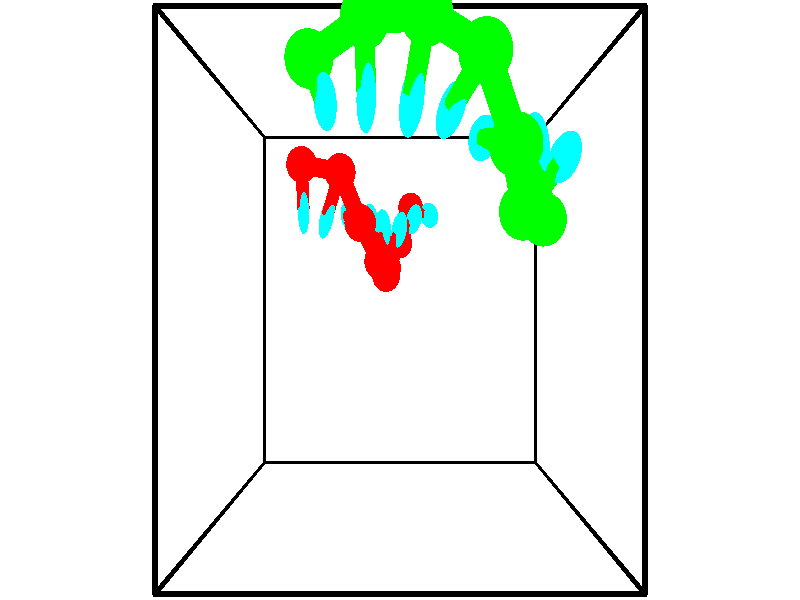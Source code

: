 // switches for output
#declare DRAW_BASES = 1; // possible values are 0, 1; only relevant for DNA ribbons
#declare DRAW_BASES_TYPE = 3; // possible values are 1, 2, 3; only relevant for DNA ribbons
#declare DRAW_FOG = 0; // set to 1 to enable fog

#include "colors.inc"

#include "transforms.inc"
background { rgb <1, 1, 1>}

#default {
   normal{
       ripples 0.25
       frequency 0.20
       turbulence 0.2
       lambda 5
   }
	finish {
		phong 0.1
		phong_size 40.
	}
}

// original window dimensions: 1024x640


// camera settings

camera {
	sky <-0, 1, 0>
	up <-0, 1, 0>
	right 1.6 * <1, 0, 0>
	location <2.5, 2.5, 11.1562>
	look_at <2.5, 2.5, 2.5>
	direction <0, 0, -8.6562>
	angle 67.0682
}


# declare cpy_camera_pos = <2.5, 2.5, 11.1562>;
# if (DRAW_FOG = 1)
fog {
	fog_type 2
	up vnormalize(cpy_camera_pos)
	color rgbt<1,1,1,0.3>
	distance 1e-5
	fog_alt 3e-3
	fog_offset 4
}
# end


// LIGHTS

# declare lum = 6;
global_settings {
	ambient_light rgb lum * <0.05, 0.05, 0.05>
	max_trace_level 15
}# declare cpy_direct_light_amount = 0.25;
light_source
{	1000 * <-1, -1, 1>,
	rgb lum * cpy_direct_light_amount
	parallel
}

light_source
{	1000 * <1, 1, -1>,
	rgb lum * cpy_direct_light_amount
	parallel
}

// strand 0

// nucleotide -1

// particle -1
sphere {
	<0.879778, 4.358716, 1.211871> 0.250000
	pigment { color rgbt <1,0,0,0> }
	no_shadow
}
cylinder {
	<0.912018, 3.970501, 1.302698>,  <0.931362, 3.737572, 1.357195>, 0.100000
	pigment { color rgbt <1,0,0,0> }
	no_shadow
}
cylinder {
	<0.912018, 3.970501, 1.302698>,  <0.879778, 4.358716, 1.211871>, 0.100000
	pigment { color rgbt <1,0,0,0> }
	no_shadow
}

// particle -1
sphere {
	<0.912018, 3.970501, 1.302698> 0.100000
	pigment { color rgbt <1,0,0,0> }
	no_shadow
}
sphere {
	0, 1
	scale<0.080000,0.200000,0.300000>
	matrix <0.931841, -0.007492, -0.362790,
		0.353802, 0.240833, 0.903783,
		0.080600, -0.970538, 0.227068,
		0.936198, 3.679340, 1.370819>
	pigment { color rgbt <0,1,1,0> }
	no_shadow
}
cylinder {
	<1.531597, 4.222316, 1.408304>,  <0.879778, 4.358716, 1.211871>, 0.130000
	pigment { color rgbt <1,0,0,0> }
	no_shadow
}

// nucleotide -1

// particle -1
sphere {
	<1.531597, 4.222316, 1.408304> 0.250000
	pigment { color rgbt <1,0,0,0> }
	no_shadow
}
cylinder {
	<1.387909, 3.883425, 1.251759>,  <1.301696, 3.680090, 1.157831>, 0.100000
	pigment { color rgbt <1,0,0,0> }
	no_shadow
}
cylinder {
	<1.387909, 3.883425, 1.251759>,  <1.531597, 4.222316, 1.408304>, 0.100000
	pigment { color rgbt <1,0,0,0> }
	no_shadow
}

// particle -1
sphere {
	<1.387909, 3.883425, 1.251759> 0.100000
	pigment { color rgbt <1,0,0,0> }
	no_shadow
}
sphere {
	0, 1
	scale<0.080000,0.200000,0.300000>
	matrix <0.842782, -0.114374, -0.525964,
		0.400849, -0.518772, 0.755113,
		-0.359220, -0.847228, -0.391364,
		1.280143, 3.629256, 1.134349>
	pigment { color rgbt <0,1,1,0> }
	no_shadow
}
cylinder {
	<1.867694, 3.521049, 1.551589>,  <1.531597, 4.222316, 1.408304>, 0.130000
	pigment { color rgbt <1,0,0,0> }
	no_shadow
}

// nucleotide -1

// particle -1
sphere {
	<1.867694, 3.521049, 1.551589> 0.250000
	pigment { color rgbt <1,0,0,0> }
	no_shadow
}
cylinder {
	<1.721142, 3.621170, 1.193123>,  <1.633210, 3.681242, 0.978043>, 0.100000
	pigment { color rgbt <1,0,0,0> }
	no_shadow
}
cylinder {
	<1.721142, 3.621170, 1.193123>,  <1.867694, 3.521049, 1.551589>, 0.100000
	pigment { color rgbt <1,0,0,0> }
	no_shadow
}

// particle -1
sphere {
	<1.721142, 3.621170, 1.193123> 0.100000
	pigment { color rgbt <1,0,0,0> }
	no_shadow
}
sphere {
	0, 1
	scale<0.080000,0.200000,0.300000>
	matrix <0.929942, 0.066223, -0.361694,
		-0.031186, -0.965900, -0.257029,
		-0.366382, 0.250302, -0.896166,
		1.611227, 3.696260, 0.924273>
	pigment { color rgbt <0,1,1,0> }
	no_shadow
}
cylinder {
	<2.149457, 3.043117, 0.981311>,  <1.867694, 3.521049, 1.551589>, 0.130000
	pigment { color rgbt <1,0,0,0> }
	no_shadow
}

// nucleotide -1

// particle -1
sphere {
	<2.149457, 3.043117, 0.981311> 0.250000
	pigment { color rgbt <1,0,0,0> }
	no_shadow
}
cylinder {
	<2.049324, 3.380226, 0.790705>,  <1.989245, 3.582492, 0.676341>, 0.100000
	pigment { color rgbt <1,0,0,0> }
	no_shadow
}
cylinder {
	<2.049324, 3.380226, 0.790705>,  <2.149457, 3.043117, 0.981311>, 0.100000
	pigment { color rgbt <1,0,0,0> }
	no_shadow
}

// particle -1
sphere {
	<2.049324, 3.380226, 0.790705> 0.100000
	pigment { color rgbt <1,0,0,0> }
	no_shadow
}
sphere {
	0, 1
	scale<0.080000,0.200000,0.300000>
	matrix <0.744681, -0.146918, -0.651049,
		-0.618696, -0.517830, -0.590819,
		-0.250331, 0.842773, -0.476516,
		1.974225, 3.633058, 0.647750>
	pigment { color rgbt <0,1,1,0> }
	no_shadow
}
cylinder {
	<2.251922, 2.869691, 0.373917>,  <2.149457, 3.043117, 0.981311>, 0.130000
	pigment { color rgbt <1,0,0,0> }
	no_shadow
}

// nucleotide -1

// particle -1
sphere {
	<2.251922, 2.869691, 0.373917> 0.250000
	pigment { color rgbt <1,0,0,0> }
	no_shadow
}
cylinder {
	<2.215534, 3.265522, 0.329262>,  <2.193702, 3.503020, 0.302469>, 0.100000
	pigment { color rgbt <1,0,0,0> }
	no_shadow
}
cylinder {
	<2.215534, 3.265522, 0.329262>,  <2.251922, 2.869691, 0.373917>, 0.100000
	pigment { color rgbt <1,0,0,0> }
	no_shadow
}

// particle -1
sphere {
	<2.215534, 3.265522, 0.329262> 0.100000
	pigment { color rgbt <1,0,0,0> }
	no_shadow
}
sphere {
	0, 1
	scale<0.080000,0.200000,0.300000>
	matrix <0.732903, -0.009369, -0.680269,
		-0.674224, -0.143703, -0.724411,
		-0.090970, 0.989576, -0.111637,
		2.188243, 3.562395, 0.295771>
	pigment { color rgbt <0,1,1,0> }
	no_shadow
}
cylinder {
	<2.268436, 3.004995, -0.399502>,  <2.251922, 2.869691, 0.373917>, 0.130000
	pigment { color rgbt <1,0,0,0> }
	no_shadow
}

// nucleotide -1

// particle -1
sphere {
	<2.268436, 3.004995, -0.399502> 0.250000
	pigment { color rgbt <1,0,0,0> }
	no_shadow
}
cylinder {
	<2.390049, 3.334833, -0.208670>,  <2.463017, 3.532736, -0.094170>, 0.100000
	pigment { color rgbt <1,0,0,0> }
	no_shadow
}
cylinder {
	<2.390049, 3.334833, -0.208670>,  <2.268436, 3.004995, -0.399502>, 0.100000
	pigment { color rgbt <1,0,0,0> }
	no_shadow
}

// particle -1
sphere {
	<2.390049, 3.334833, -0.208670> 0.100000
	pigment { color rgbt <1,0,0,0> }
	no_shadow
}
sphere {
	0, 1
	scale<0.080000,0.200000,0.300000>
	matrix <0.809157, 0.040798, -0.586174,
		-0.502821, 0.564250, -0.654823,
		0.304033, 0.824595, 0.477081,
		2.481259, 3.582212, -0.065545>
	pigment { color rgbt <0,1,1,0> }
	no_shadow
}
cylinder {
	<2.491213, 3.445392, -0.974439>,  <2.268436, 3.004995, -0.399502>, 0.130000
	pigment { color rgbt <1,0,0,0> }
	no_shadow
}

// nucleotide -1

// particle -1
sphere {
	<2.491213, 3.445392, -0.974439> 0.250000
	pigment { color rgbt <1,0,0,0> }
	no_shadow
}
cylinder {
	<2.646133, 3.640778, -0.661671>,  <2.739086, 3.758009, -0.474010>, 0.100000
	pigment { color rgbt <1,0,0,0> }
	no_shadow
}
cylinder {
	<2.646133, 3.640778, -0.661671>,  <2.491213, 3.445392, -0.974439>, 0.100000
	pigment { color rgbt <1,0,0,0> }
	no_shadow
}

// particle -1
sphere {
	<2.646133, 3.640778, -0.661671> 0.100000
	pigment { color rgbt <1,0,0,0> }
	no_shadow
}
sphere {
	0, 1
	scale<0.080000,0.200000,0.300000>
	matrix <0.866955, 0.095586, -0.489134,
		-0.313665, 0.867333, -0.386456,
		0.387302, 0.488464, 0.781921,
		2.762324, 3.787317, -0.427094>
	pigment { color rgbt <0,1,1,0> }
	no_shadow
}
cylinder {
	<2.716004, 4.080948, -1.216620>,  <2.491213, 3.445392, -0.974439>, 0.130000
	pigment { color rgbt <1,0,0,0> }
	no_shadow
}

// nucleotide -1

// particle -1
sphere {
	<2.716004, 4.080948, -1.216620> 0.250000
	pigment { color rgbt <1,0,0,0> }
	no_shadow
}
cylinder {
	<2.916153, 3.966278, -0.889832>,  <3.036242, 3.897476, -0.693758>, 0.100000
	pigment { color rgbt <1,0,0,0> }
	no_shadow
}
cylinder {
	<2.916153, 3.966278, -0.889832>,  <2.716004, 4.080948, -1.216620>, 0.100000
	pigment { color rgbt <1,0,0,0> }
	no_shadow
}

// particle -1
sphere {
	<2.916153, 3.966278, -0.889832> 0.100000
	pigment { color rgbt <1,0,0,0> }
	no_shadow
}
sphere {
	0, 1
	scale<0.080000,0.200000,0.300000>
	matrix <0.855610, 0.019314, -0.517261,
		0.132507, 0.957833, 0.254946,
		0.500373, -0.286675, 0.816972,
		3.066265, 3.880275, -0.644740>
	pigment { color rgbt <0,1,1,0> }
	no_shadow
}
// strand 1

// nucleotide -1

// particle -1
sphere {
	<4.160205, 3.510242, 3.634725> 0.250000
	pigment { color rgbt <0,1,0,0> }
	no_shadow
}
cylinder {
	<4.294449, 3.716713, 3.949921>,  <4.374995, 3.840596, 4.139038>, 0.100000
	pigment { color rgbt <0,1,0,0> }
	no_shadow
}
cylinder {
	<4.294449, 3.716713, 3.949921>,  <4.160205, 3.510242, 3.634725>, 0.100000
	pigment { color rgbt <0,1,0,0> }
	no_shadow
}

// particle -1
sphere {
	<4.294449, 3.716713, 3.949921> 0.100000
	pigment { color rgbt <0,1,0,0> }
	no_shadow
}
sphere {
	0, 1
	scale<0.080000,0.200000,0.300000>
	matrix <-0.861033, -0.171201, 0.478866,
		0.382085, -0.839196, 0.386990,
		0.335610, 0.516179, 0.787988,
		4.395132, 3.871567, 4.186317>
	pigment { color rgbt <0,1,1,0> }
	no_shadow
}
cylinder {
	<4.111875, 3.250399, 4.388666>,  <4.160205, 3.510242, 3.634725>, 0.130000
	pigment { color rgbt <0,1,0,0> }
	no_shadow
}

// nucleotide -1

// particle -1
sphere {
	<4.111875, 3.250399, 4.388666> 0.250000
	pigment { color rgbt <0,1,0,0> }
	no_shadow
}
cylinder {
	<4.060211, 3.646751, 4.404022>,  <4.029213, 3.884563, 4.413236>, 0.100000
	pigment { color rgbt <0,1,0,0> }
	no_shadow
}
cylinder {
	<4.060211, 3.646751, 4.404022>,  <4.111875, 3.250399, 4.388666>, 0.100000
	pigment { color rgbt <0,1,0,0> }
	no_shadow
}

// particle -1
sphere {
	<4.060211, 3.646751, 4.404022> 0.100000
	pigment { color rgbt <0,1,0,0> }
	no_shadow
}
sphere {
	0, 1
	scale<0.080000,0.200000,0.300000>
	matrix <-0.883414, -0.132566, 0.449451,
		0.450442, 0.024136, 0.892480,
		-0.129160, 0.990881, 0.038391,
		4.021463, 3.944016, 4.415540>
	pigment { color rgbt <0,1,1,0> }
	no_shadow
}
cylinder {
	<3.772166, 3.259951, 4.948842>,  <4.111875, 3.250399, 4.388666>, 0.130000
	pigment { color rgbt <0,1,0,0> }
	no_shadow
}

// nucleotide -1

// particle -1
sphere {
	<3.772166, 3.259951, 4.948842> 0.250000
	pigment { color rgbt <0,1,0,0> }
	no_shadow
}
cylinder {
	<3.712807, 3.614525, 4.773474>,  <3.677191, 3.827269, 4.668252>, 0.100000
	pigment { color rgbt <0,1,0,0> }
	no_shadow
}
cylinder {
	<3.712807, 3.614525, 4.773474>,  <3.772166, 3.259951, 4.948842>, 0.100000
	pigment { color rgbt <0,1,0,0> }
	no_shadow
}

// particle -1
sphere {
	<3.712807, 3.614525, 4.773474> 0.100000
	pigment { color rgbt <0,1,0,0> }
	no_shadow
}
sphere {
	0, 1
	scale<0.080000,0.200000,0.300000>
	matrix <-0.935208, 0.018334, 0.353625,
		0.321503, 0.462493, 0.826279,
		-0.148400, 0.886434, -0.438421,
		3.668287, 3.880455, 4.641947>
	pigment { color rgbt <0,1,1,0> }
	no_shadow
}
cylinder {
	<3.585288, 3.713309, 5.510735>,  <3.772166, 3.259951, 4.948842>, 0.130000
	pigment { color rgbt <0,1,0,0> }
	no_shadow
}

// nucleotide -1

// particle -1
sphere {
	<3.585288, 3.713309, 5.510735> 0.250000
	pigment { color rgbt <0,1,0,0> }
	no_shadow
}
cylinder {
	<3.458672, 3.823071, 5.147526>,  <3.382702, 3.888927, 4.929600>, 0.100000
	pigment { color rgbt <0,1,0,0> }
	no_shadow
}
cylinder {
	<3.458672, 3.823071, 5.147526>,  <3.585288, 3.713309, 5.510735>, 0.100000
	pigment { color rgbt <0,1,0,0> }
	no_shadow
}

// particle -1
sphere {
	<3.458672, 3.823071, 5.147526> 0.100000
	pigment { color rgbt <0,1,0,0> }
	no_shadow
}
sphere {
	0, 1
	scale<0.080000,0.200000,0.300000>
	matrix <-0.922370, 0.134425, 0.362165,
		0.221440, 0.952172, 0.210550,
		-0.316540, 0.274403, -0.908023,
		3.363709, 3.905391, 4.875119>
	pigment { color rgbt <0,1,1,0> }
	no_shadow
}
cylinder {
	<3.290476, 4.415798, 5.584230>,  <3.585288, 3.713309, 5.510735>, 0.130000
	pigment { color rgbt <0,1,0,0> }
	no_shadow
}

// nucleotide -1

// particle -1
sphere {
	<3.290476, 4.415798, 5.584230> 0.250000
	pigment { color rgbt <0,1,0,0> }
	no_shadow
}
cylinder {
	<3.134087, 4.241627, 5.259874>,  <3.040253, 4.137124, 5.065261>, 0.100000
	pigment { color rgbt <0,1,0,0> }
	no_shadow
}
cylinder {
	<3.134087, 4.241627, 5.259874>,  <3.290476, 4.415798, 5.584230>, 0.100000
	pigment { color rgbt <0,1,0,0> }
	no_shadow
}

// particle -1
sphere {
	<3.134087, 4.241627, 5.259874> 0.100000
	pigment { color rgbt <0,1,0,0> }
	no_shadow
}
sphere {
	0, 1
	scale<0.080000,0.200000,0.300000>
	matrix <-0.905849, 0.025987, 0.422803,
		-0.163028, 0.899848, -0.404593,
		-0.390973, -0.435428, -0.810890,
		3.016795, 4.110998, 5.016607>
	pigment { color rgbt <0,1,1,0> }
	no_shadow
}
cylinder {
	<2.749694, 4.753424, 5.466173>,  <3.290476, 4.415798, 5.584230>, 0.130000
	pigment { color rgbt <0,1,0,0> }
	no_shadow
}

// nucleotide -1

// particle -1
sphere {
	<2.749694, 4.753424, 5.466173> 0.250000
	pigment { color rgbt <0,1,0,0> }
	no_shadow
}
cylinder {
	<2.672737, 4.405834, 5.283802>,  <2.626563, 4.197280, 5.174379>, 0.100000
	pigment { color rgbt <0,1,0,0> }
	no_shadow
}
cylinder {
	<2.672737, 4.405834, 5.283802>,  <2.749694, 4.753424, 5.466173>, 0.100000
	pigment { color rgbt <0,1,0,0> }
	no_shadow
}

// particle -1
sphere {
	<2.672737, 4.405834, 5.283802> 0.100000
	pigment { color rgbt <0,1,0,0> }
	no_shadow
}
sphere {
	0, 1
	scale<0.080000,0.200000,0.300000>
	matrix <-0.886317, -0.045556, 0.460834,
		-0.421223, 0.492756, -0.761421,
		-0.192392, -0.868974, -0.455927,
		2.615020, 4.145142, 5.147024>
	pigment { color rgbt <0,1,1,0> }
	no_shadow
}
cylinder {
	<2.140671, 4.869573, 5.060123>,  <2.749694, 4.753424, 5.466173>, 0.130000
	pigment { color rgbt <0,1,0,0> }
	no_shadow
}

// nucleotide -1

// particle -1
sphere {
	<2.140671, 4.869573, 5.060123> 0.250000
	pigment { color rgbt <0,1,0,0> }
	no_shadow
}
cylinder {
	<2.153732, 4.473797, 5.116610>,  <2.161569, 4.236331, 5.150502>, 0.100000
	pigment { color rgbt <0,1,0,0> }
	no_shadow
}
cylinder {
	<2.153732, 4.473797, 5.116610>,  <2.140671, 4.869573, 5.060123>, 0.100000
	pigment { color rgbt <0,1,0,0> }
	no_shadow
}

// particle -1
sphere {
	<2.153732, 4.473797, 5.116610> 0.100000
	pigment { color rgbt <0,1,0,0> }
	no_shadow
}
sphere {
	0, 1
	scale<0.080000,0.200000,0.300000>
	matrix <-0.934801, 0.019764, 0.354621,
		-0.353667, -0.143589, -0.924284,
		0.032652, -0.989440, 0.141217,
		2.163528, 4.176965, 5.158975>
	pigment { color rgbt <0,1,1,0> }
	no_shadow
}
cylinder {
	<1.549848, 4.593223, 4.869105>,  <2.140671, 4.869573, 5.060123>, 0.130000
	pigment { color rgbt <0,1,0,0> }
	no_shadow
}

// nucleotide -1

// particle -1
sphere {
	<1.549848, 4.593223, 4.869105> 0.250000
	pigment { color rgbt <0,1,0,0> }
	no_shadow
}
cylinder {
	<1.676834, 4.312588, 5.124289>,  <1.753026, 4.144207, 5.277399>, 0.100000
	pigment { color rgbt <0,1,0,0> }
	no_shadow
}
cylinder {
	<1.676834, 4.312588, 5.124289>,  <1.549848, 4.593223, 4.869105>, 0.100000
	pigment { color rgbt <0,1,0,0> }
	no_shadow
}

// particle -1
sphere {
	<1.676834, 4.312588, 5.124289> 0.100000
	pigment { color rgbt <0,1,0,0> }
	no_shadow
}
sphere {
	0, 1
	scale<0.080000,0.200000,0.300000>
	matrix <-0.902853, -0.017920, 0.429576,
		-0.289953, -0.712358, -0.639119,
		0.317465, -0.701587, 0.637959,
		1.772074, 4.102112, 5.315676>
	pigment { color rgbt <0,1,1,0> }
	no_shadow
}
// box output
cylinder {
	<0.000000, 0.000000, 0.000000>,  <5.000000, 0.000000, 0.000000>, 0.025000
	pigment { color rgbt <0,0,0,0> }
	no_shadow
}
cylinder {
	<0.000000, 0.000000, 0.000000>,  <0.000000, 5.000000, 0.000000>, 0.025000
	pigment { color rgbt <0,0,0,0> }
	no_shadow
}
cylinder {
	<0.000000, 0.000000, 0.000000>,  <0.000000, 0.000000, 5.000000>, 0.025000
	pigment { color rgbt <0,0,0,0> }
	no_shadow
}
cylinder {
	<5.000000, 5.000000, 5.000000>,  <0.000000, 5.000000, 5.000000>, 0.025000
	pigment { color rgbt <0,0,0,0> }
	no_shadow
}
cylinder {
	<5.000000, 5.000000, 5.000000>,  <5.000000, 0.000000, 5.000000>, 0.025000
	pigment { color rgbt <0,0,0,0> }
	no_shadow
}
cylinder {
	<5.000000, 5.000000, 5.000000>,  <5.000000, 5.000000, 0.000000>, 0.025000
	pigment { color rgbt <0,0,0,0> }
	no_shadow
}
cylinder {
	<0.000000, 0.000000, 5.000000>,  <0.000000, 5.000000, 5.000000>, 0.025000
	pigment { color rgbt <0,0,0,0> }
	no_shadow
}
cylinder {
	<0.000000, 0.000000, 5.000000>,  <5.000000, 0.000000, 5.000000>, 0.025000
	pigment { color rgbt <0,0,0,0> }
	no_shadow
}
cylinder {
	<5.000000, 5.000000, 0.000000>,  <0.000000, 5.000000, 0.000000>, 0.025000
	pigment { color rgbt <0,0,0,0> }
	no_shadow
}
cylinder {
	<5.000000, 5.000000, 0.000000>,  <5.000000, 0.000000, 0.000000>, 0.025000
	pigment { color rgbt <0,0,0,0> }
	no_shadow
}
cylinder {
	<5.000000, 0.000000, 5.000000>,  <5.000000, 0.000000, 0.000000>, 0.025000
	pigment { color rgbt <0,0,0,0> }
	no_shadow
}
cylinder {
	<0.000000, 5.000000, 0.000000>,  <0.000000, 5.000000, 5.000000>, 0.025000
	pigment { color rgbt <0,0,0,0> }
	no_shadow
}
// end of box output
